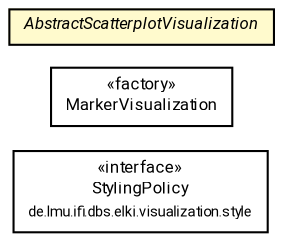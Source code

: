 #!/usr/local/bin/dot
#
# Class diagram 
# Generated by UMLGraph version R5_7_2-60-g0e99a6 (http://www.spinellis.gr/umlgraph/)
#

digraph G {
	graph [fontnames="svg"]
	edge [fontname="Roboto",fontsize=7,labelfontname="Roboto",labelfontsize=7,color="black"];
	node [fontname="Roboto",fontcolor="black",fontsize=8,shape=plaintext,margin=0,width=0,height=0];
	nodesep=0.15;
	ranksep=0.25;
	rankdir=LR;
	// de.lmu.ifi.dbs.elki.visualization.style.StylingPolicy
	c6787493 [label=<<table title="de.lmu.ifi.dbs.elki.visualization.style.StylingPolicy" border="0" cellborder="1" cellspacing="0" cellpadding="2" href="../../style/StylingPolicy.html" target="_parent">
		<tr><td><table border="0" cellspacing="0" cellpadding="1">
		<tr><td align="center" balign="center"> &#171;interface&#187; </td></tr>
		<tr><td align="center" balign="center"> <font face="Roboto">StylingPolicy</font> </td></tr>
		<tr><td align="center" balign="center"> <font face="Roboto" point-size="7.0">de.lmu.ifi.dbs.elki.visualization.style</font> </td></tr>
		</table></td></tr>
		</table>>, URL="../../style/StylingPolicy.html"];
	// de.lmu.ifi.dbs.elki.visualization.visualizers.scatterplot.MarkerVisualization
	c6787577 [label=<<table title="de.lmu.ifi.dbs.elki.visualization.visualizers.scatterplot.MarkerVisualization" border="0" cellborder="1" cellspacing="0" cellpadding="2" href="MarkerVisualization.html" target="_parent">
		<tr><td><table border="0" cellspacing="0" cellpadding="1">
		<tr><td align="center" balign="center"> &#171;factory&#187; </td></tr>
		<tr><td align="center" balign="center"> <font face="Roboto">MarkerVisualization</font> </td></tr>
		</table></td></tr>
		</table>>, URL="MarkerVisualization.html"];
	// de.lmu.ifi.dbs.elki.visualization.visualizers.scatterplot.AbstractScatterplotVisualization
	c6787584 [label=<<table title="de.lmu.ifi.dbs.elki.visualization.visualizers.scatterplot.AbstractScatterplotVisualization" border="0" cellborder="1" cellspacing="0" cellpadding="2" bgcolor="LemonChiffon" href="AbstractScatterplotVisualization.html" target="_parent">
		<tr><td><table border="0" cellspacing="0" cellpadding="1">
		<tr><td align="center" balign="center"> <font face="Roboto"><i>AbstractScatterplotVisualization</i></font> </td></tr>
		</table></td></tr>
		</table>>, URL="AbstractScatterplotVisualization.html"];
}

